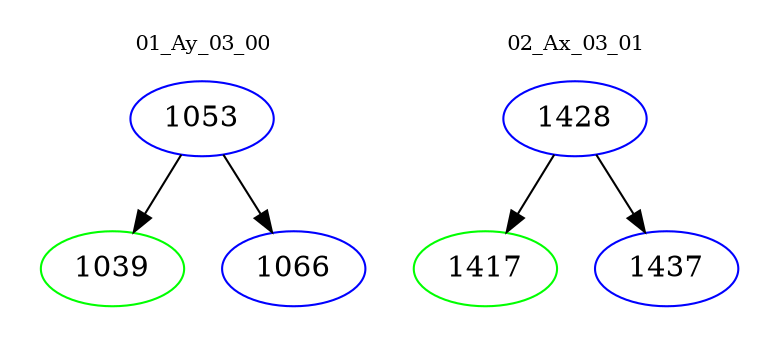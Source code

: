 digraph{
subgraph cluster_0 {
color = white
label = "01_Ay_03_00";
fontsize=10;
T0_1053 [label="1053", color="blue"]
T0_1053 -> T0_1039 [color="black"]
T0_1039 [label="1039", color="green"]
T0_1053 -> T0_1066 [color="black"]
T0_1066 [label="1066", color="blue"]
}
subgraph cluster_1 {
color = white
label = "02_Ax_03_01";
fontsize=10;
T1_1428 [label="1428", color="blue"]
T1_1428 -> T1_1417 [color="black"]
T1_1417 [label="1417", color="green"]
T1_1428 -> T1_1437 [color="black"]
T1_1437 [label="1437", color="blue"]
}
}
